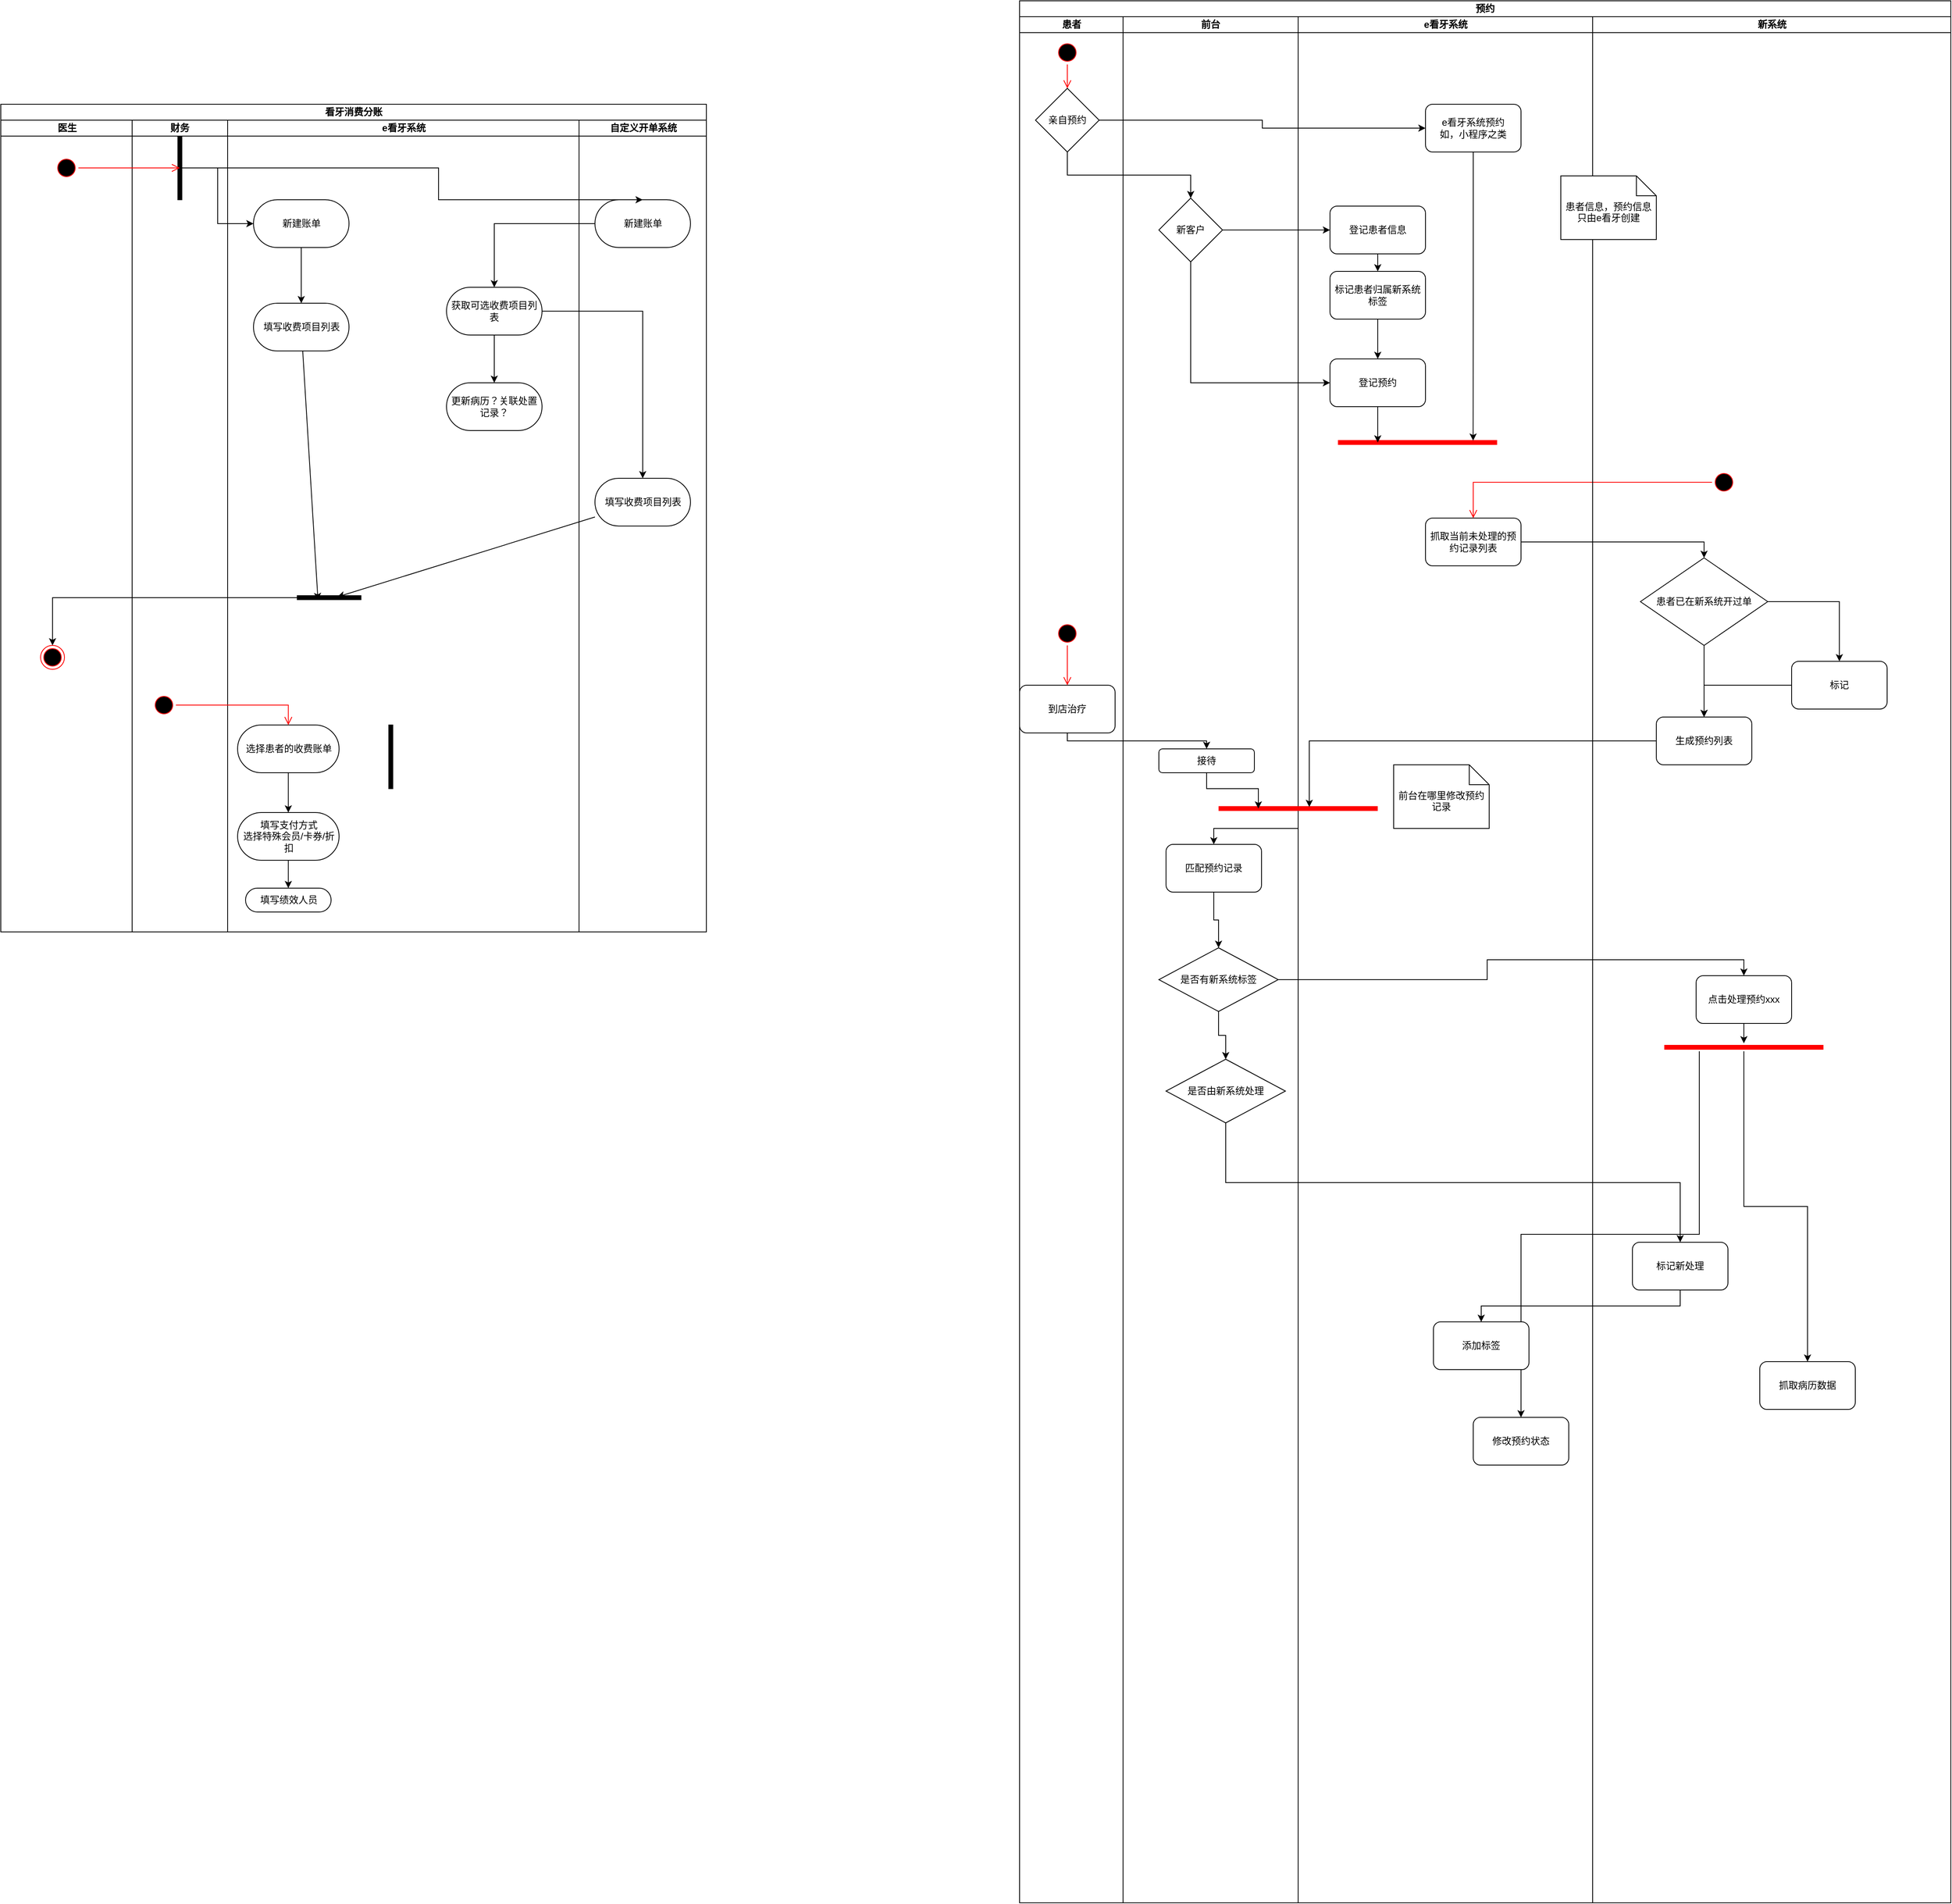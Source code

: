 <mxfile version="22.1.18" type="github">
  <diagram id="prtHgNgQTEPvFCAcTncT" name="Page-1">
    <mxGraphModel dx="1338" dy="2212" grid="1" gridSize="10" guides="1" tooltips="1" connect="1" arrows="1" fold="1" page="1" pageScale="1" pageWidth="827" pageHeight="1169" math="0" shadow="0">
      <root>
        <mxCell id="0" />
        <mxCell id="1" parent="0" />
        <mxCell id="NN635VMZ_w_ewftMYnQy-2" value="&lt;div&gt;看牙消费分账&lt;/div&gt;" style="swimlane;html=1;childLayout=stackLayout;resizeParent=1;resizeParentMax=0;startSize=20;whiteSpace=wrap;" parent="1" vertex="1">
          <mxGeometry x="190" y="-590" width="886.5" height="1040" as="geometry" />
        </mxCell>
        <mxCell id="NN635VMZ_w_ewftMYnQy-3" value="医生" style="swimlane;html=1;startSize=20;" parent="NN635VMZ_w_ewftMYnQy-2" vertex="1">
          <mxGeometry y="20" width="165" height="1020" as="geometry" />
        </mxCell>
        <mxCell id="NN635VMZ_w_ewftMYnQy-6" value="" style="ellipse;html=1;shape=startState;fillColor=#000000;strokeColor=#ff0000;" parent="NN635VMZ_w_ewftMYnQy-3" vertex="1">
          <mxGeometry x="67.5" y="45" width="30" height="30" as="geometry" />
        </mxCell>
        <mxCell id="BlmATw8NnWC_l-WFtzMo-16" value="" style="ellipse;html=1;shape=endState;fillColor=#000000;strokeColor=#ff0000;" vertex="1" parent="NN635VMZ_w_ewftMYnQy-3">
          <mxGeometry x="50" y="660" width="30" height="30" as="geometry" />
        </mxCell>
        <mxCell id="BlmATw8NnWC_l-WFtzMo-1" value="财务" style="swimlane;startSize=20;whiteSpace=wrap;html=1;" vertex="1" parent="NN635VMZ_w_ewftMYnQy-2">
          <mxGeometry x="165" y="20" width="120" height="1020" as="geometry" />
        </mxCell>
        <mxCell id="BlmATw8NnWC_l-WFtzMo-46" value="" style="html=1;points=[];perimeter=orthogonalPerimeter;fillColor=strokeColor;" vertex="1" parent="BlmATw8NnWC_l-WFtzMo-1">
          <mxGeometry x="57.5" y="20" width="5" height="80" as="geometry" />
        </mxCell>
        <mxCell id="NN635VMZ_w_ewftMYnQy-7" value="" style="edgeStyle=orthogonalEdgeStyle;html=1;verticalAlign=bottom;endArrow=open;endSize=8;strokeColor=#ff0000;rounded=0;entryX=0.5;entryY=0.5;entryDx=0;entryDy=0;entryPerimeter=0;" parent="NN635VMZ_w_ewftMYnQy-2" source="NN635VMZ_w_ewftMYnQy-6" target="BlmATw8NnWC_l-WFtzMo-46" edge="1">
          <mxGeometry relative="1" as="geometry">
            <mxPoint x="60" y="140" as="targetPoint" />
          </mxGeometry>
        </mxCell>
        <mxCell id="NN635VMZ_w_ewftMYnQy-4" value="&lt;div&gt;e看牙系统&lt;/div&gt;" style="swimlane;html=1;startSize=20;" parent="NN635VMZ_w_ewftMYnQy-2" vertex="1">
          <mxGeometry x="285" y="20" width="441.5" height="1020" as="geometry" />
        </mxCell>
        <mxCell id="BlmATw8NnWC_l-WFtzMo-42" style="edgeStyle=orthogonalEdgeStyle;rounded=0;orthogonalLoop=1;jettySize=auto;html=1;" edge="1" parent="NN635VMZ_w_ewftMYnQy-4" source="NN635VMZ_w_ewftMYnQy-23" target="BlmATw8NnWC_l-WFtzMo-2">
          <mxGeometry relative="1" as="geometry" />
        </mxCell>
        <mxCell id="NN635VMZ_w_ewftMYnQy-23" value="&lt;div&gt;新建账单&lt;/div&gt;" style="rounded=1;whiteSpace=wrap;html=1;arcSize=50;" parent="NN635VMZ_w_ewftMYnQy-4" vertex="1">
          <mxGeometry x="32.5" y="100" width="120" height="60" as="geometry" />
        </mxCell>
        <mxCell id="BlmATw8NnWC_l-WFtzMo-2" value="&lt;div&gt;填写收费项目列表&lt;/div&gt;" style="rounded=1;whiteSpace=wrap;html=1;arcSize=50;" vertex="1" parent="NN635VMZ_w_ewftMYnQy-4">
          <mxGeometry x="32.5" y="230" width="120" height="60" as="geometry" />
        </mxCell>
        <mxCell id="BlmATw8NnWC_l-WFtzMo-36" value="" style="html=1;points=[];perimeter=orthogonalPerimeter;fillColor=strokeColor;rotation=90;" vertex="1" parent="NN635VMZ_w_ewftMYnQy-4">
          <mxGeometry x="125" y="560" width="5" height="80" as="geometry" />
        </mxCell>
        <mxCell id="BlmATw8NnWC_l-WFtzMo-40" style="rounded=0;orthogonalLoop=1;jettySize=auto;html=1;entryX=1.1;entryY=0.675;entryDx=0;entryDy=0;entryPerimeter=0;" edge="1" parent="NN635VMZ_w_ewftMYnQy-4" source="BlmATw8NnWC_l-WFtzMo-2" target="BlmATw8NnWC_l-WFtzMo-36">
          <mxGeometry relative="1" as="geometry" />
        </mxCell>
        <mxCell id="BlmATw8NnWC_l-WFtzMo-12" value="" style="ellipse;html=1;shape=startState;fillColor=#000000;strokeColor=#ff0000;" vertex="1" parent="NN635VMZ_w_ewftMYnQy-4">
          <mxGeometry x="-95" y="720" width="30" height="30" as="geometry" />
        </mxCell>
        <mxCell id="BlmATw8NnWC_l-WFtzMo-20" value="" style="edgeStyle=orthogonalEdgeStyle;rounded=0;orthogonalLoop=1;jettySize=auto;html=1;" edge="1" parent="NN635VMZ_w_ewftMYnQy-4" source="BlmATw8NnWC_l-WFtzMo-22" target="BlmATw8NnWC_l-WFtzMo-19">
          <mxGeometry relative="1" as="geometry" />
        </mxCell>
        <mxCell id="BlmATw8NnWC_l-WFtzMo-18" value="&lt;div&gt;选择患者的收费账单&lt;/div&gt;" style="html=1;dashed=0;whiteSpace=wrap;shape=mxgraph.dfd.start" vertex="1" parent="NN635VMZ_w_ewftMYnQy-4">
          <mxGeometry x="12.5" y="760" width="127.5" height="60" as="geometry" />
        </mxCell>
        <mxCell id="BlmATw8NnWC_l-WFtzMo-19" value="&lt;div&gt;填写绩效人员&lt;/div&gt;" style="html=1;dashed=0;whiteSpace=wrap;shape=mxgraph.dfd.start" vertex="1" parent="NN635VMZ_w_ewftMYnQy-4">
          <mxGeometry x="22.5" y="965" width="107.5" height="30" as="geometry" />
        </mxCell>
        <mxCell id="BlmATw8NnWC_l-WFtzMo-22" value="&lt;div&gt;填写支付方式&lt;/div&gt;&lt;div&gt;选择特殊会员/卡券/折扣&lt;/div&gt;" style="html=1;dashed=0;whiteSpace=wrap;shape=mxgraph.dfd.start" vertex="1" parent="NN635VMZ_w_ewftMYnQy-4">
          <mxGeometry x="12.5" y="870" width="127.5" height="60" as="geometry" />
        </mxCell>
        <mxCell id="BlmATw8NnWC_l-WFtzMo-24" value="" style="edgeStyle=orthogonalEdgeStyle;rounded=0;orthogonalLoop=1;jettySize=auto;html=1;" edge="1" parent="NN635VMZ_w_ewftMYnQy-4" source="BlmATw8NnWC_l-WFtzMo-18" target="BlmATw8NnWC_l-WFtzMo-22">
          <mxGeometry relative="1" as="geometry">
            <mxPoint x="528" y="440" as="sourcePoint" />
            <mxPoint x="528" y="520" as="targetPoint" />
          </mxGeometry>
        </mxCell>
        <mxCell id="BlmATw8NnWC_l-WFtzMo-13" value="" style="edgeStyle=orthogonalEdgeStyle;html=1;verticalAlign=bottom;endArrow=open;endSize=8;strokeColor=#ff0000;rounded=0;" edge="1" source="BlmATw8NnWC_l-WFtzMo-12" parent="NN635VMZ_w_ewftMYnQy-4" target="BlmATw8NnWC_l-WFtzMo-18">
          <mxGeometry relative="1" as="geometry">
            <mxPoint x="-80" y="810" as="targetPoint" />
          </mxGeometry>
        </mxCell>
        <mxCell id="BlmATw8NnWC_l-WFtzMo-35" value="" style="html=1;points=[];perimeter=orthogonalPerimeter;fillColor=strokeColor;" vertex="1" parent="NN635VMZ_w_ewftMYnQy-4">
          <mxGeometry x="202.5" y="760" width="5" height="80" as="geometry" />
        </mxCell>
        <mxCell id="BlmATw8NnWC_l-WFtzMo-58" value="" style="edgeStyle=orthogonalEdgeStyle;rounded=0;orthogonalLoop=1;jettySize=auto;html=1;" edge="1" parent="NN635VMZ_w_ewftMYnQy-4" source="BlmATw8NnWC_l-WFtzMo-53" target="BlmATw8NnWC_l-WFtzMo-57">
          <mxGeometry relative="1" as="geometry" />
        </mxCell>
        <mxCell id="BlmATw8NnWC_l-WFtzMo-53" value="获取可选收费项目列表" style="rounded=1;whiteSpace=wrap;html=1;arcSize=50;" vertex="1" parent="NN635VMZ_w_ewftMYnQy-4">
          <mxGeometry x="275" y="210" width="120" height="60" as="geometry" />
        </mxCell>
        <mxCell id="BlmATw8NnWC_l-WFtzMo-57" value="&lt;div&gt;更新病历？关联处置记录？&lt;/div&gt;" style="rounded=1;whiteSpace=wrap;html=1;arcSize=50;" vertex="1" parent="NN635VMZ_w_ewftMYnQy-4">
          <mxGeometry x="275" y="330" width="120" height="60" as="geometry" />
        </mxCell>
        <mxCell id="BlmATw8NnWC_l-WFtzMo-27" value="&amp;nbsp;" style="shape=image;html=1;verticalAlign=top;verticalLabelPosition=bottom;labelBackgroundColor=#ffffff;imageAspect=0;aspect=fixed;image=https://saas.bk-cdn.com/t/85ce448e-bb65-4fd8-bacd-82db385941dc/u/5a8fc4cb-9b47-4f46-bc4c-df9f76cc293e/1658370781379/image.png;" vertex="1" parent="NN635VMZ_w_ewftMYnQy-4">
          <mxGeometry x="228.5" y="790" width="213" height="128" as="geometry" />
        </mxCell>
        <mxCell id="NN635VMZ_w_ewftMYnQy-5" value="&lt;div&gt;自定义开单系统&lt;/div&gt;" style="swimlane;html=1;startSize=20;" parent="NN635VMZ_w_ewftMYnQy-2" vertex="1">
          <mxGeometry x="726.5" y="20" width="160" height="1020" as="geometry" />
        </mxCell>
        <mxCell id="BlmATw8NnWC_l-WFtzMo-43" value="&lt;div&gt;新建账单&lt;/div&gt;" style="rounded=1;whiteSpace=wrap;html=1;arcSize=50;" vertex="1" parent="NN635VMZ_w_ewftMYnQy-5">
          <mxGeometry x="20" y="100" width="120" height="60" as="geometry" />
        </mxCell>
        <mxCell id="BlmATw8NnWC_l-WFtzMo-44" value="&lt;div&gt;填写收费项目列表&lt;/div&gt;" style="rounded=1;whiteSpace=wrap;html=1;arcSize=50;" vertex="1" parent="NN635VMZ_w_ewftMYnQy-5">
          <mxGeometry x="20" y="450" width="120" height="60" as="geometry" />
        </mxCell>
        <mxCell id="BlmATw8NnWC_l-WFtzMo-38" style="rounded=0;orthogonalLoop=1;jettySize=auto;html=1;entryX=0.3;entryY=0.369;entryDx=0;entryDy=0;entryPerimeter=0;" edge="1" parent="NN635VMZ_w_ewftMYnQy-2" source="BlmATw8NnWC_l-WFtzMo-44" target="BlmATw8NnWC_l-WFtzMo-36">
          <mxGeometry relative="1" as="geometry">
            <mxPoint x="500" y="317.587" as="sourcePoint" />
          </mxGeometry>
        </mxCell>
        <mxCell id="BlmATw8NnWC_l-WFtzMo-41" style="edgeStyle=orthogonalEdgeStyle;rounded=0;orthogonalLoop=1;jettySize=auto;html=1;" edge="1" parent="NN635VMZ_w_ewftMYnQy-2" source="BlmATw8NnWC_l-WFtzMo-36" target="BlmATw8NnWC_l-WFtzMo-16">
          <mxGeometry relative="1" as="geometry" />
        </mxCell>
        <mxCell id="BlmATw8NnWC_l-WFtzMo-50" value="" style="edgeStyle=orthogonalEdgeStyle;rounded=0;orthogonalLoop=1;jettySize=auto;html=1;" edge="1" parent="NN635VMZ_w_ewftMYnQy-2" source="BlmATw8NnWC_l-WFtzMo-46" target="NN635VMZ_w_ewftMYnQy-23">
          <mxGeometry relative="1" as="geometry" />
        </mxCell>
        <mxCell id="BlmATw8NnWC_l-WFtzMo-51" style="edgeStyle=orthogonalEdgeStyle;rounded=0;orthogonalLoop=1;jettySize=auto;html=1;entryX=0.5;entryY=0;entryDx=0;entryDy=0;" edge="1" parent="NN635VMZ_w_ewftMYnQy-2" source="BlmATw8NnWC_l-WFtzMo-46" target="BlmATw8NnWC_l-WFtzMo-43">
          <mxGeometry relative="1" as="geometry">
            <Array as="points">
              <mxPoint x="550" y="80" />
              <mxPoint x="550" y="120" />
            </Array>
          </mxGeometry>
        </mxCell>
        <mxCell id="BlmATw8NnWC_l-WFtzMo-45" style="edgeStyle=orthogonalEdgeStyle;rounded=0;orthogonalLoop=1;jettySize=auto;html=1;" edge="1" parent="NN635VMZ_w_ewftMYnQy-2" source="BlmATw8NnWC_l-WFtzMo-53" target="BlmATw8NnWC_l-WFtzMo-44">
          <mxGeometry relative="1" as="geometry" />
        </mxCell>
        <mxCell id="BlmATw8NnWC_l-WFtzMo-54" value="" style="edgeStyle=orthogonalEdgeStyle;rounded=0;orthogonalLoop=1;jettySize=auto;html=1;" edge="1" parent="NN635VMZ_w_ewftMYnQy-2" source="BlmATw8NnWC_l-WFtzMo-43" target="BlmATw8NnWC_l-WFtzMo-53">
          <mxGeometry relative="1" as="geometry">
            <mxPoint x="1235" y="-160" as="sourcePoint" />
            <mxPoint x="1235" y="130" as="targetPoint" />
          </mxGeometry>
        </mxCell>
        <mxCell id="BlmATw8NnWC_l-WFtzMo-28" value="" style="shape=image;html=1;verticalAlign=top;verticalLabelPosition=bottom;labelBackgroundColor=#ffffff;imageAspect=0;aspect=fixed;image=https://saas.bk-cdn.com/t/85ce448e-bb65-4fd8-bacd-82db385941dc/u/5a8fc4cb-9b47-4f46-bc4c-df9f76cc293e/1658370717369/image.png;" vertex="1" parent="1">
          <mxGeometry x="1050" y="-300" width="339" height="128" as="geometry" />
        </mxCell>
        <mxCell id="NN635VMZ_w_ewftMYnQy-15" value="预约" style="swimlane;html=1;childLayout=stackLayout;resizeParent=1;resizeParentMax=0;startSize=20;whiteSpace=wrap;" parent="1" vertex="1">
          <mxGeometry x="1470" y="-720" width="1170" height="2390" as="geometry" />
        </mxCell>
        <mxCell id="NN635VMZ_w_ewftMYnQy-16" value="患者" style="swimlane;html=1;startSize=20;" parent="NN635VMZ_w_ewftMYnQy-15" vertex="1">
          <mxGeometry y="20" width="130" height="2370" as="geometry" />
        </mxCell>
        <mxCell id="NN635VMZ_w_ewftMYnQy-17" value="" style="ellipse;html=1;shape=startState;fillColor=#000000;strokeColor=#ff0000;" parent="NN635VMZ_w_ewftMYnQy-16" vertex="1">
          <mxGeometry x="45" y="30" width="30" height="30" as="geometry" />
        </mxCell>
        <mxCell id="BlmATw8NnWC_l-WFtzMo-63" value="亲自预约" style="rhombus;whiteSpace=wrap;html=1;" vertex="1" parent="NN635VMZ_w_ewftMYnQy-16">
          <mxGeometry x="20" y="90" width="80" height="80" as="geometry" />
        </mxCell>
        <mxCell id="NN635VMZ_w_ewftMYnQy-18" value="" style="edgeStyle=orthogonalEdgeStyle;html=1;verticalAlign=bottom;endArrow=open;endSize=8;strokeColor=#ff0000;rounded=0;" parent="NN635VMZ_w_ewftMYnQy-16" source="NN635VMZ_w_ewftMYnQy-17" edge="1" target="BlmATw8NnWC_l-WFtzMo-63">
          <mxGeometry relative="1" as="geometry">
            <mxPoint x="180" y="100" as="targetPoint" />
          </mxGeometry>
        </mxCell>
        <mxCell id="BlmATw8NnWC_l-WFtzMo-98" value="" style="ellipse;html=1;shape=startState;fillColor=#000000;strokeColor=#ff0000;" vertex="1" parent="NN635VMZ_w_ewftMYnQy-16">
          <mxGeometry x="45" y="760" width="30" height="30" as="geometry" />
        </mxCell>
        <mxCell id="BlmATw8NnWC_l-WFtzMo-107" value="到店治疗" style="rounded=1;whiteSpace=wrap;html=1;" vertex="1" parent="NN635VMZ_w_ewftMYnQy-16">
          <mxGeometry y="840" width="120" height="60" as="geometry" />
        </mxCell>
        <mxCell id="BlmATw8NnWC_l-WFtzMo-99" value="" style="edgeStyle=orthogonalEdgeStyle;html=1;verticalAlign=bottom;endArrow=open;endSize=8;strokeColor=#ff0000;rounded=0;" edge="1" source="BlmATw8NnWC_l-WFtzMo-98" parent="NN635VMZ_w_ewftMYnQy-16" target="BlmATw8NnWC_l-WFtzMo-107">
          <mxGeometry relative="1" as="geometry">
            <mxPoint x="465" y="820" as="targetPoint" />
          </mxGeometry>
        </mxCell>
        <mxCell id="BlmATw8NnWC_l-WFtzMo-64" style="edgeStyle=orthogonalEdgeStyle;rounded=0;orthogonalLoop=1;jettySize=auto;html=1;" edge="1" parent="NN635VMZ_w_ewftMYnQy-15" source="BlmATw8NnWC_l-WFtzMo-63" target="BlmATw8NnWC_l-WFtzMo-60">
          <mxGeometry relative="1" as="geometry" />
        </mxCell>
        <mxCell id="BlmATw8NnWC_l-WFtzMo-68" style="edgeStyle=orthogonalEdgeStyle;rounded=0;orthogonalLoop=1;jettySize=auto;html=1;exitX=0.5;exitY=1;exitDx=0;exitDy=0;" edge="1" parent="NN635VMZ_w_ewftMYnQy-15" source="BlmATw8NnWC_l-WFtzMo-63" target="BlmATw8NnWC_l-WFtzMo-71">
          <mxGeometry relative="1" as="geometry" />
        </mxCell>
        <mxCell id="BlmATw8NnWC_l-WFtzMo-80" style="edgeStyle=orthogonalEdgeStyle;rounded=0;orthogonalLoop=1;jettySize=auto;html=1;" edge="1" parent="NN635VMZ_w_ewftMYnQy-15" source="BlmATw8NnWC_l-WFtzMo-71" target="BlmATw8NnWC_l-WFtzMo-76">
          <mxGeometry relative="1" as="geometry" />
        </mxCell>
        <mxCell id="BlmATw8NnWC_l-WFtzMo-75" style="edgeStyle=orthogonalEdgeStyle;rounded=0;orthogonalLoop=1;jettySize=auto;html=1;exitX=0.5;exitY=1;exitDx=0;exitDy=0;" edge="1" parent="NN635VMZ_w_ewftMYnQy-15" source="BlmATw8NnWC_l-WFtzMo-71" target="BlmATw8NnWC_l-WFtzMo-67">
          <mxGeometry relative="1" as="geometry">
            <Array as="points">
              <mxPoint x="215" y="480" />
            </Array>
          </mxGeometry>
        </mxCell>
        <mxCell id="BlmATw8NnWC_l-WFtzMo-62" value="前台" style="swimlane;startSize=20;whiteSpace=wrap;html=1;" vertex="1" parent="NN635VMZ_w_ewftMYnQy-15">
          <mxGeometry x="130" y="20" width="220" height="2370" as="geometry" />
        </mxCell>
        <mxCell id="BlmATw8NnWC_l-WFtzMo-71" value="&lt;div&gt;新客户&lt;/div&gt;" style="rhombus;whiteSpace=wrap;html=1;" vertex="1" parent="BlmATw8NnWC_l-WFtzMo-62">
          <mxGeometry x="45" y="228" width="80" height="80" as="geometry" />
        </mxCell>
        <mxCell id="BlmATw8NnWC_l-WFtzMo-88" value="是否由新系统处理" style="rhombus;whiteSpace=wrap;html=1;" vertex="1" parent="BlmATw8NnWC_l-WFtzMo-62">
          <mxGeometry x="54" y="1310" width="150" height="80" as="geometry" />
        </mxCell>
        <mxCell id="BlmATw8NnWC_l-WFtzMo-125" value="接待" style="rounded=1;whiteSpace=wrap;html=1;" vertex="1" parent="BlmATw8NnWC_l-WFtzMo-62">
          <mxGeometry x="45" y="920" width="120" height="30" as="geometry" />
        </mxCell>
        <mxCell id="BlmATw8NnWC_l-WFtzMo-149" style="edgeStyle=orthogonalEdgeStyle;rounded=0;orthogonalLoop=1;jettySize=auto;html=1;" edge="1" parent="BlmATw8NnWC_l-WFtzMo-62" source="BlmATw8NnWC_l-WFtzMo-144" target="BlmATw8NnWC_l-WFtzMo-88">
          <mxGeometry relative="1" as="geometry" />
        </mxCell>
        <mxCell id="BlmATw8NnWC_l-WFtzMo-109" value="匹配预约记录" style="rounded=1;whiteSpace=wrap;html=1;" vertex="1" parent="BlmATw8NnWC_l-WFtzMo-62">
          <mxGeometry x="54" y="1040" width="120" height="60" as="geometry" />
        </mxCell>
        <mxCell id="BlmATw8NnWC_l-WFtzMo-150" value="" style="edgeStyle=orthogonalEdgeStyle;rounded=0;orthogonalLoop=1;jettySize=auto;html=1;" edge="1" parent="BlmATw8NnWC_l-WFtzMo-62" source="BlmATw8NnWC_l-WFtzMo-109" target="BlmATw8NnWC_l-WFtzMo-144">
          <mxGeometry relative="1" as="geometry">
            <mxPoint x="1714" y="400" as="sourcePoint" />
            <mxPoint x="1705" y="520" as="targetPoint" />
          </mxGeometry>
        </mxCell>
        <mxCell id="BlmATw8NnWC_l-WFtzMo-144" value="&lt;div&gt;是否有新系统标签&lt;/div&gt;" style="rhombus;whiteSpace=wrap;html=1;" vertex="1" parent="BlmATw8NnWC_l-WFtzMo-62">
          <mxGeometry x="45" y="1170" width="150" height="80" as="geometry" />
        </mxCell>
        <mxCell id="BlmATw8NnWC_l-WFtzMo-108" style="edgeStyle=orthogonalEdgeStyle;rounded=0;orthogonalLoop=1;jettySize=auto;html=1;entryX=0.5;entryY=0;entryDx=0;entryDy=0;exitX=0.5;exitY=1;exitDx=0;exitDy=0;" edge="1" parent="NN635VMZ_w_ewftMYnQy-15" source="BlmATw8NnWC_l-WFtzMo-107" target="BlmATw8NnWC_l-WFtzMo-125">
          <mxGeometry relative="1" as="geometry">
            <Array as="points">
              <mxPoint x="60" y="930" />
              <mxPoint x="235" y="930" />
            </Array>
          </mxGeometry>
        </mxCell>
        <mxCell id="BlmATw8NnWC_l-WFtzMo-115" style="edgeStyle=orthogonalEdgeStyle;rounded=0;orthogonalLoop=1;jettySize=auto;html=1;entryX=0.5;entryY=0;entryDx=0;entryDy=0;exitX=0.5;exitY=1;exitDx=0;exitDy=0;" edge="1" parent="NN635VMZ_w_ewftMYnQy-15" source="BlmATw8NnWC_l-WFtzMo-88" target="BlmATw8NnWC_l-WFtzMo-113">
          <mxGeometry relative="1" as="geometry" />
        </mxCell>
        <mxCell id="BlmATw8NnWC_l-WFtzMo-118" style="edgeStyle=orthogonalEdgeStyle;rounded=0;orthogonalLoop=1;jettySize=auto;html=1;exitX=0.22;exitY=1;exitDx=0;exitDy=0;exitPerimeter=0;" edge="1" parent="NN635VMZ_w_ewftMYnQy-15" source="BlmATw8NnWC_l-WFtzMo-131" target="BlmATw8NnWC_l-WFtzMo-117">
          <mxGeometry relative="1" as="geometry" />
        </mxCell>
        <mxCell id="NN635VMZ_w_ewftMYnQy-19" value="&lt;div&gt;e看牙系统&lt;/div&gt;" style="swimlane;html=1;startSize=20;" parent="NN635VMZ_w_ewftMYnQy-15" vertex="1">
          <mxGeometry x="350" y="20" width="370" height="2370" as="geometry" />
        </mxCell>
        <mxCell id="BlmATw8NnWC_l-WFtzMo-60" value="&lt;div&gt;e看牙系统预约&lt;/div&gt;&lt;div&gt;如，小程序之类&lt;/div&gt;" style="rounded=1;whiteSpace=wrap;html=1;" vertex="1" parent="NN635VMZ_w_ewftMYnQy-19">
          <mxGeometry x="160" y="110" width="120" height="60" as="geometry" />
        </mxCell>
        <mxCell id="BlmATw8NnWC_l-WFtzMo-67" value="登记预约" style="rounded=1;whiteSpace=wrap;html=1;" vertex="1" parent="NN635VMZ_w_ewftMYnQy-19">
          <mxGeometry x="40" y="430" width="120" height="60" as="geometry" />
        </mxCell>
        <mxCell id="BlmATw8NnWC_l-WFtzMo-90" style="edgeStyle=orthogonalEdgeStyle;rounded=0;orthogonalLoop=1;jettySize=auto;html=1;" edge="1" parent="NN635VMZ_w_ewftMYnQy-19" source="BlmATw8NnWC_l-WFtzMo-122" target="BlmATw8NnWC_l-WFtzMo-67">
          <mxGeometry relative="1" as="geometry" />
        </mxCell>
        <mxCell id="BlmATw8NnWC_l-WFtzMo-76" value="登记患者信息" style="rounded=1;whiteSpace=wrap;html=1;" vertex="1" parent="NN635VMZ_w_ewftMYnQy-19">
          <mxGeometry x="40" y="238" width="120" height="60" as="geometry" />
        </mxCell>
        <mxCell id="BlmATw8NnWC_l-WFtzMo-117" value="修改预约状态" style="rounded=1;whiteSpace=wrap;html=1;" vertex="1" parent="NN635VMZ_w_ewftMYnQy-19">
          <mxGeometry x="220" y="1760" width="120" height="60" as="geometry" />
        </mxCell>
        <mxCell id="BlmATw8NnWC_l-WFtzMo-124" value="" style="edgeStyle=orthogonalEdgeStyle;rounded=0;orthogonalLoop=1;jettySize=auto;html=1;" edge="1" parent="NN635VMZ_w_ewftMYnQy-19" source="BlmATw8NnWC_l-WFtzMo-76" target="BlmATw8NnWC_l-WFtzMo-122">
          <mxGeometry relative="1" as="geometry">
            <mxPoint x="1910" y="-402" as="sourcePoint" />
            <mxPoint x="1910" y="-270" as="targetPoint" />
          </mxGeometry>
        </mxCell>
        <mxCell id="BlmATw8NnWC_l-WFtzMo-122" value="&lt;div&gt;标记患者归属新系统标签&lt;/div&gt;" style="rounded=1;whiteSpace=wrap;html=1;" vertex="1" parent="NN635VMZ_w_ewftMYnQy-19">
          <mxGeometry x="40" y="320" width="120" height="60" as="geometry" />
        </mxCell>
        <mxCell id="BlmATw8NnWC_l-WFtzMo-82" value="" style="shape=line;html=1;strokeWidth=6;strokeColor=#ff0000;" vertex="1" parent="NN635VMZ_w_ewftMYnQy-19">
          <mxGeometry x="50" y="530" width="200" height="10" as="geometry" />
        </mxCell>
        <mxCell id="BlmATw8NnWC_l-WFtzMo-85" style="edgeStyle=orthogonalEdgeStyle;rounded=0;orthogonalLoop=1;jettySize=auto;html=1;entryX=0.849;entryY=0.269;entryDx=0;entryDy=0;entryPerimeter=0;" edge="1" parent="NN635VMZ_w_ewftMYnQy-19" source="BlmATw8NnWC_l-WFtzMo-60" target="BlmATw8NnWC_l-WFtzMo-82">
          <mxGeometry relative="1" as="geometry" />
        </mxCell>
        <mxCell id="BlmATw8NnWC_l-WFtzMo-126" style="edgeStyle=orthogonalEdgeStyle;rounded=0;orthogonalLoop=1;jettySize=auto;html=1;entryX=0.25;entryY=0.5;entryDx=0;entryDy=0;entryPerimeter=0;" edge="1" parent="NN635VMZ_w_ewftMYnQy-19" source="BlmATw8NnWC_l-WFtzMo-67" target="BlmATw8NnWC_l-WFtzMo-82">
          <mxGeometry relative="1" as="geometry" />
        </mxCell>
        <mxCell id="BlmATw8NnWC_l-WFtzMo-86" value="抓取当前未处理的预约记录列表" style="rounded=1;whiteSpace=wrap;html=1;" vertex="1" parent="NN635VMZ_w_ewftMYnQy-19">
          <mxGeometry x="160" y="630" width="120" height="60" as="geometry" />
        </mxCell>
        <mxCell id="BlmATw8NnWC_l-WFtzMo-143" value="前台在哪里修改预约记录" style="shape=note2;boundedLbl=1;whiteSpace=wrap;html=1;size=25;verticalAlign=top;align=center;" vertex="1" parent="NN635VMZ_w_ewftMYnQy-19">
          <mxGeometry x="120" y="940" width="120" height="80" as="geometry" />
        </mxCell>
        <mxCell id="BlmATw8NnWC_l-WFtzMo-128" value="" style="shape=line;html=1;strokeWidth=6;strokeColor=#ff0000;" vertex="1" parent="NN635VMZ_w_ewftMYnQy-19">
          <mxGeometry x="-100" y="990" width="200" height="10" as="geometry" />
        </mxCell>
        <mxCell id="BlmATw8NnWC_l-WFtzMo-92" style="edgeStyle=orthogonalEdgeStyle;rounded=0;orthogonalLoop=1;jettySize=auto;html=1;entryX=0.5;entryY=0;entryDx=0;entryDy=0;" edge="1" parent="NN635VMZ_w_ewftMYnQy-15" source="BlmATw8NnWC_l-WFtzMo-86" target="BlmATw8NnWC_l-WFtzMo-91">
          <mxGeometry relative="1" as="geometry" />
        </mxCell>
        <mxCell id="BlmATw8NnWC_l-WFtzMo-136" value="" style="edgeStyle=orthogonalEdgeStyle;html=1;verticalAlign=bottom;endArrow=open;endSize=8;strokeColor=#ff0000;rounded=0;" edge="1" source="BlmATw8NnWC_l-WFtzMo-135" parent="NN635VMZ_w_ewftMYnQy-15" target="BlmATw8NnWC_l-WFtzMo-86">
          <mxGeometry relative="1" as="geometry">
            <mxPoint x="665" y="870" as="targetPoint" />
          </mxGeometry>
        </mxCell>
        <mxCell id="BlmATw8NnWC_l-WFtzMo-142" style="edgeStyle=orthogonalEdgeStyle;rounded=0;orthogonalLoop=1;jettySize=auto;html=1;entryX=0.57;entryY=0.3;entryDx=0;entryDy=0;entryPerimeter=0;" edge="1" parent="NN635VMZ_w_ewftMYnQy-15" source="BlmATw8NnWC_l-WFtzMo-104" target="BlmATw8NnWC_l-WFtzMo-128">
          <mxGeometry relative="1" as="geometry" />
        </mxCell>
        <mxCell id="BlmATw8NnWC_l-WFtzMo-146" style="edgeStyle=orthogonalEdgeStyle;rounded=0;orthogonalLoop=1;jettySize=auto;html=1;entryX=0.25;entryY=0.5;entryDx=0;entryDy=0;entryPerimeter=0;" edge="1" parent="NN635VMZ_w_ewftMYnQy-15" source="BlmATw8NnWC_l-WFtzMo-125" target="BlmATw8NnWC_l-WFtzMo-128">
          <mxGeometry relative="1" as="geometry" />
        </mxCell>
        <mxCell id="BlmATw8NnWC_l-WFtzMo-147" style="edgeStyle=orthogonalEdgeStyle;rounded=0;orthogonalLoop=1;jettySize=auto;html=1;" edge="1" parent="NN635VMZ_w_ewftMYnQy-15" source="BlmATw8NnWC_l-WFtzMo-128" target="BlmATw8NnWC_l-WFtzMo-109">
          <mxGeometry relative="1" as="geometry" />
        </mxCell>
        <mxCell id="BlmATw8NnWC_l-WFtzMo-151" style="edgeStyle=orthogonalEdgeStyle;rounded=0;orthogonalLoop=1;jettySize=auto;html=1;entryX=0.5;entryY=0;entryDx=0;entryDy=0;" edge="1" parent="NN635VMZ_w_ewftMYnQy-15" source="BlmATw8NnWC_l-WFtzMo-144" target="BlmATw8NnWC_l-WFtzMo-114">
          <mxGeometry relative="1" as="geometry" />
        </mxCell>
        <mxCell id="NN635VMZ_w_ewftMYnQy-20" value="&lt;div&gt;新系统&lt;/div&gt;" style="swimlane;html=1;startSize=20;" parent="NN635VMZ_w_ewftMYnQy-15" vertex="1">
          <mxGeometry x="720" y="20" width="450" height="2370" as="geometry" />
        </mxCell>
        <mxCell id="BlmATw8NnWC_l-WFtzMo-94" value="&lt;div&gt;患者信息，预约信息只由e看牙创建&lt;/div&gt;&lt;div&gt;&lt;br&gt;&lt;/div&gt;" style="shape=note2;boundedLbl=1;whiteSpace=wrap;html=1;size=25;verticalAlign=top;align=center;" vertex="1" parent="NN635VMZ_w_ewftMYnQy-20">
          <mxGeometry x="-40" y="200" width="120" height="80" as="geometry" />
        </mxCell>
        <mxCell id="BlmATw8NnWC_l-WFtzMo-114" value="点击处理预约xxx" style="rounded=1;whiteSpace=wrap;html=1;" vertex="1" parent="NN635VMZ_w_ewftMYnQy-20">
          <mxGeometry x="130" y="1205" width="120" height="60" as="geometry" />
        </mxCell>
        <mxCell id="BlmATw8NnWC_l-WFtzMo-95" style="edgeStyle=orthogonalEdgeStyle;rounded=0;orthogonalLoop=1;jettySize=auto;html=1;" edge="1" parent="NN635VMZ_w_ewftMYnQy-20" source="BlmATw8NnWC_l-WFtzMo-91" target="BlmATw8NnWC_l-WFtzMo-93">
          <mxGeometry relative="1" as="geometry" />
        </mxCell>
        <mxCell id="BlmATw8NnWC_l-WFtzMo-105" style="edgeStyle=orthogonalEdgeStyle;rounded=0;orthogonalLoop=1;jettySize=auto;html=1;" edge="1" parent="NN635VMZ_w_ewftMYnQy-20" source="BlmATw8NnWC_l-WFtzMo-91" target="BlmATw8NnWC_l-WFtzMo-104">
          <mxGeometry relative="1" as="geometry" />
        </mxCell>
        <mxCell id="BlmATw8NnWC_l-WFtzMo-91" value="患者已在新系统开过单" style="rhombus;whiteSpace=wrap;html=1;" vertex="1" parent="NN635VMZ_w_ewftMYnQy-20">
          <mxGeometry x="60" y="680" width="160" height="110" as="geometry" />
        </mxCell>
        <mxCell id="BlmATw8NnWC_l-WFtzMo-106" style="edgeStyle=orthogonalEdgeStyle;rounded=0;orthogonalLoop=1;jettySize=auto;html=1;" edge="1" parent="NN635VMZ_w_ewftMYnQy-20" source="BlmATw8NnWC_l-WFtzMo-93" target="BlmATw8NnWC_l-WFtzMo-104">
          <mxGeometry relative="1" as="geometry" />
        </mxCell>
        <mxCell id="BlmATw8NnWC_l-WFtzMo-93" value="标记" style="rounded=1;whiteSpace=wrap;html=1;" vertex="1" parent="NN635VMZ_w_ewftMYnQy-20">
          <mxGeometry x="250" y="810" width="120" height="60" as="geometry" />
        </mxCell>
        <mxCell id="BlmATw8NnWC_l-WFtzMo-104" value="生成预约列表" style="rounded=1;whiteSpace=wrap;html=1;" vertex="1" parent="NN635VMZ_w_ewftMYnQy-20">
          <mxGeometry x="80" y="880" width="120" height="60" as="geometry" />
        </mxCell>
        <mxCell id="BlmATw8NnWC_l-WFtzMo-120" value="抓取病历数据" style="whiteSpace=wrap;html=1;rounded=1;" vertex="1" parent="NN635VMZ_w_ewftMYnQy-20">
          <mxGeometry x="210" y="1690" width="120" height="60" as="geometry" />
        </mxCell>
        <mxCell id="BlmATw8NnWC_l-WFtzMo-121" value="" style="edgeStyle=orthogonalEdgeStyle;rounded=0;orthogonalLoop=1;jettySize=auto;html=1;" edge="1" parent="NN635VMZ_w_ewftMYnQy-20" source="BlmATw8NnWC_l-WFtzMo-131" target="BlmATw8NnWC_l-WFtzMo-120">
          <mxGeometry relative="1" as="geometry" />
        </mxCell>
        <mxCell id="BlmATw8NnWC_l-WFtzMo-132" value="" style="edgeStyle=orthogonalEdgeStyle;rounded=0;orthogonalLoop=1;jettySize=auto;html=1;" edge="1" parent="NN635VMZ_w_ewftMYnQy-20" source="BlmATw8NnWC_l-WFtzMo-114" target="BlmATw8NnWC_l-WFtzMo-131">
          <mxGeometry relative="1" as="geometry">
            <mxPoint x="2370" y="565" as="sourcePoint" />
            <mxPoint x="2370" y="660" as="targetPoint" />
          </mxGeometry>
        </mxCell>
        <mxCell id="BlmATw8NnWC_l-WFtzMo-131" value="" style="shape=line;html=1;strokeWidth=6;strokeColor=#ff0000;" vertex="1" parent="NN635VMZ_w_ewftMYnQy-20">
          <mxGeometry x="90" y="1290" width="200" height="10" as="geometry" />
        </mxCell>
        <mxCell id="BlmATw8NnWC_l-WFtzMo-135" value="" style="ellipse;html=1;shape=startState;fillColor=#000000;strokeColor=#ff0000;" vertex="1" parent="NN635VMZ_w_ewftMYnQy-20">
          <mxGeometry x="150" y="570" width="30" height="30" as="geometry" />
        </mxCell>
        <mxCell id="BlmATw8NnWC_l-WFtzMo-113" value="&lt;div&gt;标记新处理&lt;/div&gt;" style="rounded=1;whiteSpace=wrap;html=1;" vertex="1" parent="NN635VMZ_w_ewftMYnQy-20">
          <mxGeometry x="50" y="1540" width="120" height="60" as="geometry" />
        </mxCell>
        <mxCell id="BlmATw8NnWC_l-WFtzMo-152" value="添加标签" style="rounded=1;whiteSpace=wrap;html=1;" vertex="1" parent="1">
          <mxGeometry x="1990" y="940" width="120" height="60" as="geometry" />
        </mxCell>
        <mxCell id="BlmATw8NnWC_l-WFtzMo-153" style="edgeStyle=orthogonalEdgeStyle;rounded=0;orthogonalLoop=1;jettySize=auto;html=1;" edge="1" parent="1" source="BlmATw8NnWC_l-WFtzMo-113" target="BlmATw8NnWC_l-WFtzMo-152">
          <mxGeometry relative="1" as="geometry">
            <Array as="points">
              <mxPoint x="2300" y="920" />
              <mxPoint x="2050" y="920" />
            </Array>
          </mxGeometry>
        </mxCell>
      </root>
    </mxGraphModel>
  </diagram>
</mxfile>

